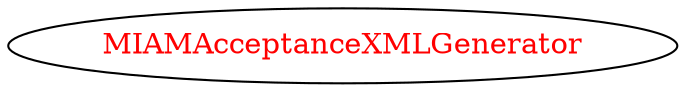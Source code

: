 digraph dependencyGraph {
 concentrate=true;
 ranksep="2.0";
 rankdir="LR"; 
 splines="ortho";
"MIAMAcceptanceXMLGenerator" [fontcolor="red"];
}